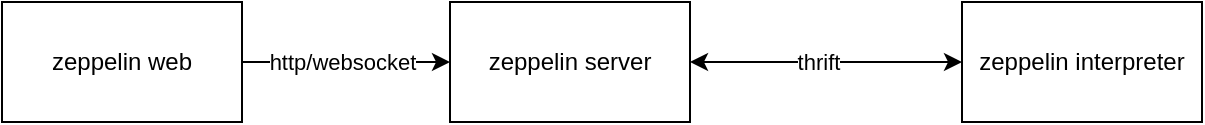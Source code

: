 <mxfile version="17.4.6" type="github">
  <diagram id="w8i8hJUbe69y6mkn9fEg" name="Page-1">
    <mxGraphModel dx="2062" dy="1122" grid="1" gridSize="10" guides="1" tooltips="1" connect="1" arrows="1" fold="1" page="1" pageScale="1" pageWidth="827" pageHeight="1169" math="0" shadow="0">
      <root>
        <mxCell id="0" />
        <mxCell id="1" parent="0" />
        <mxCell id="r_5JoPX6mwkDNACGiWuo-1" value="zeppelin server" style="rounded=0;whiteSpace=wrap;html=1;" vertex="1" parent="1">
          <mxGeometry x="294" y="160" width="120" height="60" as="geometry" />
        </mxCell>
        <mxCell id="r_5JoPX6mwkDNACGiWuo-2" value="zeppelin interpreter" style="rounded=0;whiteSpace=wrap;html=1;" vertex="1" parent="1">
          <mxGeometry x="550" y="160" width="120" height="60" as="geometry" />
        </mxCell>
        <mxCell id="r_5JoPX6mwkDNACGiWuo-5" value="" style="endArrow=classic;startArrow=classic;html=1;rounded=0;entryX=0;entryY=0.5;entryDx=0;entryDy=0;exitX=1;exitY=0.5;exitDx=0;exitDy=0;" edge="1" parent="1" source="r_5JoPX6mwkDNACGiWuo-1" target="r_5JoPX6mwkDNACGiWuo-2">
          <mxGeometry width="50" height="50" relative="1" as="geometry">
            <mxPoint x="390" y="600" as="sourcePoint" />
            <mxPoint x="440" y="550" as="targetPoint" />
            <Array as="points">
              <mxPoint x="490" y="190" />
            </Array>
          </mxGeometry>
        </mxCell>
        <mxCell id="r_5JoPX6mwkDNACGiWuo-6" value="thrift" style="edgeLabel;html=1;align=center;verticalAlign=middle;resizable=0;points=[];" vertex="1" connectable="0" parent="r_5JoPX6mwkDNACGiWuo-5">
          <mxGeometry x="-0.059" relative="1" as="geometry">
            <mxPoint as="offset" />
          </mxGeometry>
        </mxCell>
        <mxCell id="r_5JoPX6mwkDNACGiWuo-8" style="edgeStyle=orthogonalEdgeStyle;rounded=0;orthogonalLoop=1;jettySize=auto;html=1;exitX=1;exitY=0.5;exitDx=0;exitDy=0;entryX=0;entryY=0.5;entryDx=0;entryDy=0;" edge="1" parent="1" source="r_5JoPX6mwkDNACGiWuo-7" target="r_5JoPX6mwkDNACGiWuo-1">
          <mxGeometry relative="1" as="geometry" />
        </mxCell>
        <mxCell id="r_5JoPX6mwkDNACGiWuo-9" value="http/websocket" style="edgeLabel;html=1;align=center;verticalAlign=middle;resizable=0;points=[];" vertex="1" connectable="0" parent="r_5JoPX6mwkDNACGiWuo-8">
          <mxGeometry x="-0.769" y="-1" relative="1" as="geometry">
            <mxPoint x="38" y="-1" as="offset" />
          </mxGeometry>
        </mxCell>
        <mxCell id="r_5JoPX6mwkDNACGiWuo-7" value="zeppelin web" style="rounded=0;whiteSpace=wrap;html=1;" vertex="1" parent="1">
          <mxGeometry x="70" y="160" width="120" height="60" as="geometry" />
        </mxCell>
      </root>
    </mxGraphModel>
  </diagram>
</mxfile>

